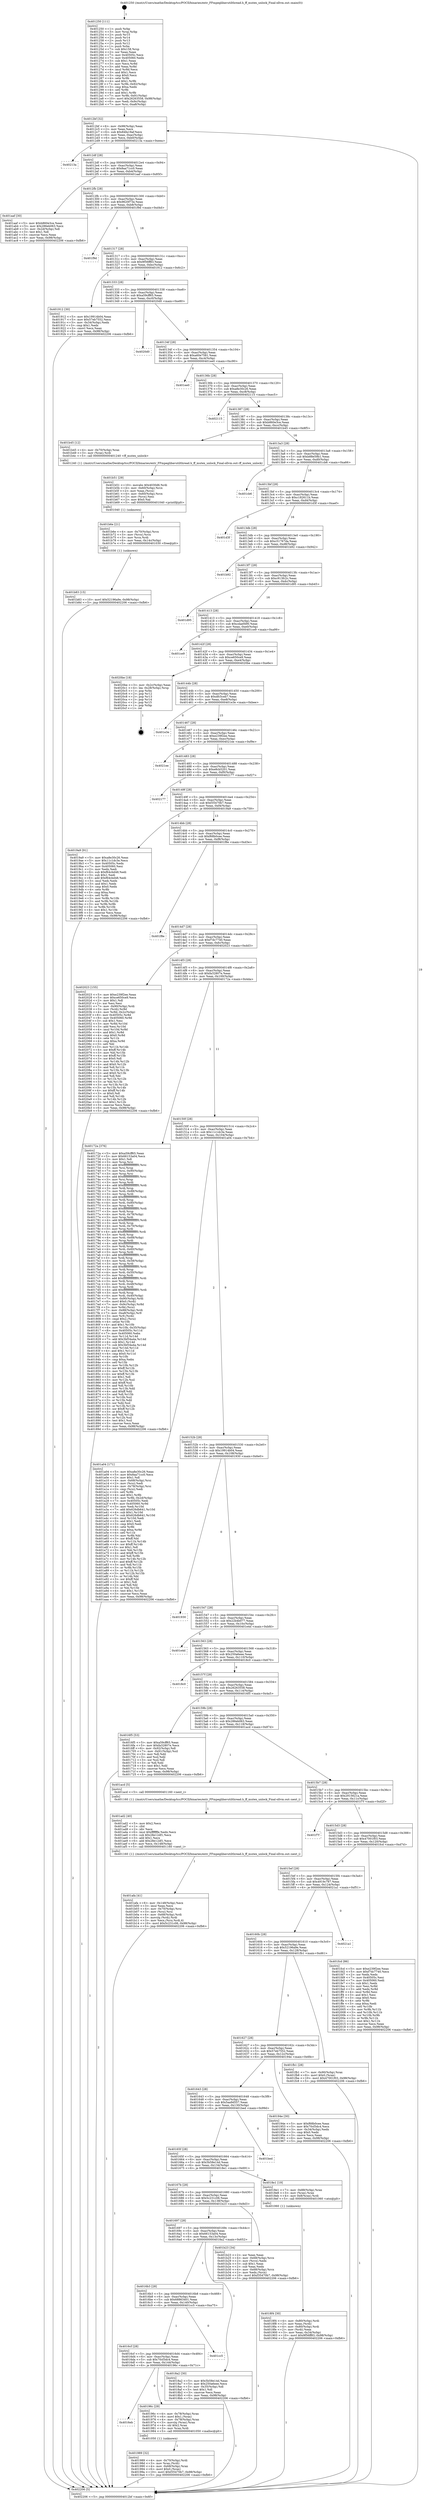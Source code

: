 digraph "0x401250" {
  label = "0x401250 (/mnt/c/Users/mathe/Desktop/tcc/POCII/binaries/extr_FFmpeglibavutilthread.h_ff_mutex_unlock_Final-ollvm.out::main(0))"
  labelloc = "t"
  node[shape=record]

  Entry [label="",width=0.3,height=0.3,shape=circle,fillcolor=black,style=filled]
  "0x4012bf" [label="{
     0x4012bf [32]\l
     | [instrs]\l
     &nbsp;&nbsp;0x4012bf \<+6\>: mov -0x98(%rbp),%eax\l
     &nbsp;&nbsp;0x4012c5 \<+2\>: mov %eax,%ecx\l
     &nbsp;&nbsp;0x4012c7 \<+6\>: sub $0x84fa19af,%ecx\l
     &nbsp;&nbsp;0x4012cd \<+6\>: mov %eax,-0xac(%rbp)\l
     &nbsp;&nbsp;0x4012d3 \<+6\>: mov %ecx,-0xb0(%rbp)\l
     &nbsp;&nbsp;0x4012d9 \<+6\>: je 000000000040213a \<main+0xeea\>\l
  }"]
  "0x40213a" [label="{
     0x40213a\l
  }", style=dashed]
  "0x4012df" [label="{
     0x4012df [28]\l
     | [instrs]\l
     &nbsp;&nbsp;0x4012df \<+5\>: jmp 00000000004012e4 \<main+0x94\>\l
     &nbsp;&nbsp;0x4012e4 \<+6\>: mov -0xac(%rbp),%eax\l
     &nbsp;&nbsp;0x4012ea \<+5\>: sub $0x8aa71cc0,%eax\l
     &nbsp;&nbsp;0x4012ef \<+6\>: mov %eax,-0xb4(%rbp)\l
     &nbsp;&nbsp;0x4012f5 \<+6\>: je 0000000000401aaf \<main+0x85f\>\l
  }"]
  Exit [label="",width=0.3,height=0.3,shape=circle,fillcolor=black,style=filled,peripheries=2]
  "0x401aaf" [label="{
     0x401aaf [30]\l
     | [instrs]\l
     &nbsp;&nbsp;0x401aaf \<+5\>: mov $0xb860e3ce,%eax\l
     &nbsp;&nbsp;0x401ab4 \<+5\>: mov $0x286eb063,%ecx\l
     &nbsp;&nbsp;0x401ab9 \<+3\>: mov -0x2d(%rbp),%dl\l
     &nbsp;&nbsp;0x401abc \<+3\>: test $0x1,%dl\l
     &nbsp;&nbsp;0x401abf \<+3\>: cmovne %ecx,%eax\l
     &nbsp;&nbsp;0x401ac2 \<+6\>: mov %eax,-0x98(%rbp)\l
     &nbsp;&nbsp;0x401ac8 \<+5\>: jmp 0000000000402206 \<main+0xfb6\>\l
  }"]
  "0x4012fb" [label="{
     0x4012fb [28]\l
     | [instrs]\l
     &nbsp;&nbsp;0x4012fb \<+5\>: jmp 0000000000401300 \<main+0xb0\>\l
     &nbsp;&nbsp;0x401300 \<+6\>: mov -0xac(%rbp),%eax\l
     &nbsp;&nbsp;0x401306 \<+5\>: sub $0x9620f73e,%eax\l
     &nbsp;&nbsp;0x40130b \<+6\>: mov %eax,-0xb8(%rbp)\l
     &nbsp;&nbsp;0x401311 \<+6\>: je 0000000000401f9d \<main+0xd4d\>\l
  }"]
  "0x401b83" [label="{
     0x401b83 [15]\l
     | [instrs]\l
     &nbsp;&nbsp;0x401b83 \<+10\>: movl $0x52196a9e,-0x98(%rbp)\l
     &nbsp;&nbsp;0x401b8d \<+5\>: jmp 0000000000402206 \<main+0xfb6\>\l
  }"]
  "0x401f9d" [label="{
     0x401f9d\l
  }", style=dashed]
  "0x401317" [label="{
     0x401317 [28]\l
     | [instrs]\l
     &nbsp;&nbsp;0x401317 \<+5\>: jmp 000000000040131c \<main+0xcc\>\l
     &nbsp;&nbsp;0x40131c \<+6\>: mov -0xac(%rbp),%eax\l
     &nbsp;&nbsp;0x401322 \<+5\>: sub $0x9f56ff83,%eax\l
     &nbsp;&nbsp;0x401327 \<+6\>: mov %eax,-0xbc(%rbp)\l
     &nbsp;&nbsp;0x40132d \<+6\>: je 0000000000401912 \<main+0x6c2\>\l
  }"]
  "0x401b6e" [label="{
     0x401b6e [21]\l
     | [instrs]\l
     &nbsp;&nbsp;0x401b6e \<+4\>: mov -0x70(%rbp),%rcx\l
     &nbsp;&nbsp;0x401b72 \<+3\>: mov (%rcx),%rcx\l
     &nbsp;&nbsp;0x401b75 \<+3\>: mov %rcx,%rdi\l
     &nbsp;&nbsp;0x401b78 \<+6\>: mov %eax,-0x14c(%rbp)\l
     &nbsp;&nbsp;0x401b7e \<+5\>: call 0000000000401030 \<free@plt\>\l
     | [calls]\l
     &nbsp;&nbsp;0x401030 \{1\} (unknown)\l
  }"]
  "0x401912" [label="{
     0x401912 [30]\l
     | [instrs]\l
     &nbsp;&nbsp;0x401912 \<+5\>: mov $0x19914b04,%eax\l
     &nbsp;&nbsp;0x401917 \<+5\>: mov $0x57eb7552,%ecx\l
     &nbsp;&nbsp;0x40191c \<+3\>: mov -0x34(%rbp),%edx\l
     &nbsp;&nbsp;0x40191f \<+3\>: cmp $0x1,%edx\l
     &nbsp;&nbsp;0x401922 \<+3\>: cmovl %ecx,%eax\l
     &nbsp;&nbsp;0x401925 \<+6\>: mov %eax,-0x98(%rbp)\l
     &nbsp;&nbsp;0x40192b \<+5\>: jmp 0000000000402206 \<main+0xfb6\>\l
  }"]
  "0x401333" [label="{
     0x401333 [28]\l
     | [instrs]\l
     &nbsp;&nbsp;0x401333 \<+5\>: jmp 0000000000401338 \<main+0xe8\>\l
     &nbsp;&nbsp;0x401338 \<+6\>: mov -0xac(%rbp),%eax\l
     &nbsp;&nbsp;0x40133e \<+5\>: sub $0xa59cff65,%eax\l
     &nbsp;&nbsp;0x401343 \<+6\>: mov %eax,-0xc0(%rbp)\l
     &nbsp;&nbsp;0x401349 \<+6\>: je 00000000004020d0 \<main+0xe80\>\l
  }"]
  "0x401b51" [label="{
     0x401b51 [29]\l
     | [instrs]\l
     &nbsp;&nbsp;0x401b51 \<+10\>: movabs $0x4030d6,%rdi\l
     &nbsp;&nbsp;0x401b5b \<+4\>: mov -0x60(%rbp),%rcx\l
     &nbsp;&nbsp;0x401b5f \<+2\>: mov %eax,(%rcx)\l
     &nbsp;&nbsp;0x401b61 \<+4\>: mov -0x60(%rbp),%rcx\l
     &nbsp;&nbsp;0x401b65 \<+2\>: mov (%rcx),%esi\l
     &nbsp;&nbsp;0x401b67 \<+2\>: mov $0x0,%al\l
     &nbsp;&nbsp;0x401b69 \<+5\>: call 0000000000401040 \<printf@plt\>\l
     | [calls]\l
     &nbsp;&nbsp;0x401040 \{1\} (unknown)\l
  }"]
  "0x4020d0" [label="{
     0x4020d0\l
  }", style=dashed]
  "0x40134f" [label="{
     0x40134f [28]\l
     | [instrs]\l
     &nbsp;&nbsp;0x40134f \<+5\>: jmp 0000000000401354 \<main+0x104\>\l
     &nbsp;&nbsp;0x401354 \<+6\>: mov -0xac(%rbp),%eax\l
     &nbsp;&nbsp;0x40135a \<+5\>: sub $0xa60e7581,%eax\l
     &nbsp;&nbsp;0x40135f \<+6\>: mov %eax,-0xc4(%rbp)\l
     &nbsp;&nbsp;0x401365 \<+6\>: je 0000000000401ee0 \<main+0xc90\>\l
  }"]
  "0x401afa" [label="{
     0x401afa [41]\l
     | [instrs]\l
     &nbsp;&nbsp;0x401afa \<+6\>: mov -0x148(%rbp),%ecx\l
     &nbsp;&nbsp;0x401b00 \<+3\>: imul %eax,%ecx\l
     &nbsp;&nbsp;0x401b03 \<+4\>: mov -0x70(%rbp),%rsi\l
     &nbsp;&nbsp;0x401b07 \<+3\>: mov (%rsi),%rsi\l
     &nbsp;&nbsp;0x401b0a \<+4\>: mov -0x68(%rbp),%rdi\l
     &nbsp;&nbsp;0x401b0e \<+3\>: movslq (%rdi),%rdi\l
     &nbsp;&nbsp;0x401b11 \<+3\>: mov %ecx,(%rsi,%rdi,4)\l
     &nbsp;&nbsp;0x401b14 \<+10\>: movl $0x5c231c06,-0x98(%rbp)\l
     &nbsp;&nbsp;0x401b1e \<+5\>: jmp 0000000000402206 \<main+0xfb6\>\l
  }"]
  "0x401ee0" [label="{
     0x401ee0\l
  }", style=dashed]
  "0x40136b" [label="{
     0x40136b [28]\l
     | [instrs]\l
     &nbsp;&nbsp;0x40136b \<+5\>: jmp 0000000000401370 \<main+0x120\>\l
     &nbsp;&nbsp;0x401370 \<+6\>: mov -0xac(%rbp),%eax\l
     &nbsp;&nbsp;0x401376 \<+5\>: sub $0xa8e30c26,%eax\l
     &nbsp;&nbsp;0x40137b \<+6\>: mov %eax,-0xc8(%rbp)\l
     &nbsp;&nbsp;0x401381 \<+6\>: je 0000000000402115 \<main+0xec5\>\l
  }"]
  "0x401ad2" [label="{
     0x401ad2 [40]\l
     | [instrs]\l
     &nbsp;&nbsp;0x401ad2 \<+5\>: mov $0x2,%ecx\l
     &nbsp;&nbsp;0x401ad7 \<+1\>: cltd\l
     &nbsp;&nbsp;0x401ad8 \<+2\>: idiv %ecx\l
     &nbsp;&nbsp;0x401ada \<+6\>: imul $0xfffffffe,%edx,%ecx\l
     &nbsp;&nbsp;0x401ae0 \<+6\>: sub $0x28e12df1,%ecx\l
     &nbsp;&nbsp;0x401ae6 \<+3\>: add $0x1,%ecx\l
     &nbsp;&nbsp;0x401ae9 \<+6\>: add $0x28e12df1,%ecx\l
     &nbsp;&nbsp;0x401aef \<+6\>: mov %ecx,-0x148(%rbp)\l
     &nbsp;&nbsp;0x401af5 \<+5\>: call 0000000000401160 \<next_i\>\l
     | [calls]\l
     &nbsp;&nbsp;0x401160 \{1\} (/mnt/c/Users/mathe/Desktop/tcc/POCII/binaries/extr_FFmpeglibavutilthread.h_ff_mutex_unlock_Final-ollvm.out::next_i)\l
  }"]
  "0x402115" [label="{
     0x402115\l
  }", style=dashed]
  "0x401387" [label="{
     0x401387 [28]\l
     | [instrs]\l
     &nbsp;&nbsp;0x401387 \<+5\>: jmp 000000000040138c \<main+0x13c\>\l
     &nbsp;&nbsp;0x40138c \<+6\>: mov -0xac(%rbp),%eax\l
     &nbsp;&nbsp;0x401392 \<+5\>: sub $0xb860e3ce,%eax\l
     &nbsp;&nbsp;0x401397 \<+6\>: mov %eax,-0xcc(%rbp)\l
     &nbsp;&nbsp;0x40139d \<+6\>: je 0000000000401b45 \<main+0x8f5\>\l
  }"]
  "0x401989" [label="{
     0x401989 [32]\l
     | [instrs]\l
     &nbsp;&nbsp;0x401989 \<+4\>: mov -0x70(%rbp),%rdi\l
     &nbsp;&nbsp;0x40198d \<+3\>: mov %rax,(%rdi)\l
     &nbsp;&nbsp;0x401990 \<+4\>: mov -0x68(%rbp),%rax\l
     &nbsp;&nbsp;0x401994 \<+6\>: movl $0x0,(%rax)\l
     &nbsp;&nbsp;0x40199a \<+10\>: movl $0xf35470b7,-0x98(%rbp)\l
     &nbsp;&nbsp;0x4019a4 \<+5\>: jmp 0000000000402206 \<main+0xfb6\>\l
  }"]
  "0x401b45" [label="{
     0x401b45 [12]\l
     | [instrs]\l
     &nbsp;&nbsp;0x401b45 \<+4\>: mov -0x70(%rbp),%rax\l
     &nbsp;&nbsp;0x401b49 \<+3\>: mov (%rax),%rdi\l
     &nbsp;&nbsp;0x401b4c \<+5\>: call 0000000000401240 \<ff_mutex_unlock\>\l
     | [calls]\l
     &nbsp;&nbsp;0x401240 \{1\} (/mnt/c/Users/mathe/Desktop/tcc/POCII/binaries/extr_FFmpeglibavutilthread.h_ff_mutex_unlock_Final-ollvm.out::ff_mutex_unlock)\l
  }"]
  "0x4013a3" [label="{
     0x4013a3 [28]\l
     | [instrs]\l
     &nbsp;&nbsp;0x4013a3 \<+5\>: jmp 00000000004013a8 \<main+0x158\>\l
     &nbsp;&nbsp;0x4013a8 \<+6\>: mov -0xac(%rbp),%eax\l
     &nbsp;&nbsp;0x4013ae \<+5\>: sub $0xb88e59b1,%eax\l
     &nbsp;&nbsp;0x4013b3 \<+6\>: mov %eax,-0xd0(%rbp)\l
     &nbsp;&nbsp;0x4013b9 \<+6\>: je 0000000000401cb6 \<main+0xa66\>\l
  }"]
  "0x4016eb" [label="{
     0x4016eb\l
  }", style=dashed]
  "0x401cb6" [label="{
     0x401cb6\l
  }", style=dashed]
  "0x4013bf" [label="{
     0x4013bf [28]\l
     | [instrs]\l
     &nbsp;&nbsp;0x4013bf \<+5\>: jmp 00000000004013c4 \<main+0x174\>\l
     &nbsp;&nbsp;0x4013c4 \<+6\>: mov -0xac(%rbp),%eax\l
     &nbsp;&nbsp;0x4013ca \<+5\>: sub $0xc182611b,%eax\l
     &nbsp;&nbsp;0x4013cf \<+6\>: mov %eax,-0xd4(%rbp)\l
     &nbsp;&nbsp;0x4013d5 \<+6\>: je 0000000000401d3f \<main+0xaef\>\l
  }"]
  "0x40196c" [label="{
     0x40196c [29]\l
     | [instrs]\l
     &nbsp;&nbsp;0x40196c \<+4\>: mov -0x78(%rbp),%rax\l
     &nbsp;&nbsp;0x401970 \<+6\>: movl $0x1,(%rax)\l
     &nbsp;&nbsp;0x401976 \<+4\>: mov -0x78(%rbp),%rax\l
     &nbsp;&nbsp;0x40197a \<+3\>: movslq (%rax),%rax\l
     &nbsp;&nbsp;0x40197d \<+4\>: shl $0x2,%rax\l
     &nbsp;&nbsp;0x401981 \<+3\>: mov %rax,%rdi\l
     &nbsp;&nbsp;0x401984 \<+5\>: call 0000000000401050 \<malloc@plt\>\l
     | [calls]\l
     &nbsp;&nbsp;0x401050 \{1\} (unknown)\l
  }"]
  "0x401d3f" [label="{
     0x401d3f\l
  }", style=dashed]
  "0x4013db" [label="{
     0x4013db [28]\l
     | [instrs]\l
     &nbsp;&nbsp;0x4013db \<+5\>: jmp 00000000004013e0 \<main+0x190\>\l
     &nbsp;&nbsp;0x4013e0 \<+6\>: mov -0xac(%rbp),%eax\l
     &nbsp;&nbsp;0x4013e6 \<+5\>: sub $0xc51767da,%eax\l
     &nbsp;&nbsp;0x4013eb \<+6\>: mov %eax,-0xd8(%rbp)\l
     &nbsp;&nbsp;0x4013f1 \<+6\>: je 0000000000401b92 \<main+0x942\>\l
  }"]
  "0x4016cf" [label="{
     0x4016cf [28]\l
     | [instrs]\l
     &nbsp;&nbsp;0x4016cf \<+5\>: jmp 00000000004016d4 \<main+0x484\>\l
     &nbsp;&nbsp;0x4016d4 \<+6\>: mov -0xac(%rbp),%eax\l
     &nbsp;&nbsp;0x4016da \<+5\>: sub $0x70cf3dc4,%eax\l
     &nbsp;&nbsp;0x4016df \<+6\>: mov %eax,-0x144(%rbp)\l
     &nbsp;&nbsp;0x4016e5 \<+6\>: je 000000000040196c \<main+0x71c\>\l
  }"]
  "0x401b92" [label="{
     0x401b92\l
  }", style=dashed]
  "0x4013f7" [label="{
     0x4013f7 [28]\l
     | [instrs]\l
     &nbsp;&nbsp;0x4013f7 \<+5\>: jmp 00000000004013fc \<main+0x1ac\>\l
     &nbsp;&nbsp;0x4013fc \<+6\>: mov -0xac(%rbp),%eax\l
     &nbsp;&nbsp;0x401402 \<+5\>: sub $0xc913fc2c,%eax\l
     &nbsp;&nbsp;0x401407 \<+6\>: mov %eax,-0xdc(%rbp)\l
     &nbsp;&nbsp;0x40140d \<+6\>: je 0000000000401d95 \<main+0xb45\>\l
  }"]
  "0x401cc5" [label="{
     0x401cc5\l
  }", style=dashed]
  "0x401d95" [label="{
     0x401d95\l
  }", style=dashed]
  "0x401413" [label="{
     0x401413 [28]\l
     | [instrs]\l
     &nbsp;&nbsp;0x401413 \<+5\>: jmp 0000000000401418 \<main+0x1c8\>\l
     &nbsp;&nbsp;0x401418 \<+6\>: mov -0xac(%rbp),%eax\l
     &nbsp;&nbsp;0x40141e \<+5\>: sub $0xcdaef490,%eax\l
     &nbsp;&nbsp;0x401423 \<+6\>: mov %eax,-0xe0(%rbp)\l
     &nbsp;&nbsp;0x401429 \<+6\>: je 0000000000401ce9 \<main+0xa99\>\l
  }"]
  "0x4018f4" [label="{
     0x4018f4 [30]\l
     | [instrs]\l
     &nbsp;&nbsp;0x4018f4 \<+4\>: mov -0x80(%rbp),%rdi\l
     &nbsp;&nbsp;0x4018f8 \<+2\>: mov %eax,(%rdi)\l
     &nbsp;&nbsp;0x4018fa \<+4\>: mov -0x80(%rbp),%rdi\l
     &nbsp;&nbsp;0x4018fe \<+2\>: mov (%rdi),%eax\l
     &nbsp;&nbsp;0x401900 \<+3\>: mov %eax,-0x34(%rbp)\l
     &nbsp;&nbsp;0x401903 \<+10\>: movl $0x9f56ff83,-0x98(%rbp)\l
     &nbsp;&nbsp;0x40190d \<+5\>: jmp 0000000000402206 \<main+0xfb6\>\l
  }"]
  "0x401ce9" [label="{
     0x401ce9\l
  }", style=dashed]
  "0x40142f" [label="{
     0x40142f [28]\l
     | [instrs]\l
     &nbsp;&nbsp;0x40142f \<+5\>: jmp 0000000000401434 \<main+0x1e4\>\l
     &nbsp;&nbsp;0x401434 \<+6\>: mov -0xac(%rbp),%eax\l
     &nbsp;&nbsp;0x40143a \<+5\>: sub $0xce650ce9,%eax\l
     &nbsp;&nbsp;0x40143f \<+6\>: mov %eax,-0xe4(%rbp)\l
     &nbsp;&nbsp;0x401445 \<+6\>: je 00000000004020be \<main+0xe6e\>\l
  }"]
  "0x4016b3" [label="{
     0x4016b3 [28]\l
     | [instrs]\l
     &nbsp;&nbsp;0x4016b3 \<+5\>: jmp 00000000004016b8 \<main+0x468\>\l
     &nbsp;&nbsp;0x4016b8 \<+6\>: mov -0xac(%rbp),%eax\l
     &nbsp;&nbsp;0x4016be \<+5\>: sub $0x68863401,%eax\l
     &nbsp;&nbsp;0x4016c3 \<+6\>: mov %eax,-0x140(%rbp)\l
     &nbsp;&nbsp;0x4016c9 \<+6\>: je 0000000000401cc5 \<main+0xa75\>\l
  }"]
  "0x4020be" [label="{
     0x4020be [18]\l
     | [instrs]\l
     &nbsp;&nbsp;0x4020be \<+3\>: mov -0x2c(%rbp),%eax\l
     &nbsp;&nbsp;0x4020c1 \<+4\>: lea -0x28(%rbp),%rsp\l
     &nbsp;&nbsp;0x4020c5 \<+1\>: pop %rbx\l
     &nbsp;&nbsp;0x4020c6 \<+2\>: pop %r12\l
     &nbsp;&nbsp;0x4020c8 \<+2\>: pop %r13\l
     &nbsp;&nbsp;0x4020ca \<+2\>: pop %r14\l
     &nbsp;&nbsp;0x4020cc \<+2\>: pop %r15\l
     &nbsp;&nbsp;0x4020ce \<+1\>: pop %rbp\l
     &nbsp;&nbsp;0x4020cf \<+1\>: ret\l
  }"]
  "0x40144b" [label="{
     0x40144b [28]\l
     | [instrs]\l
     &nbsp;&nbsp;0x40144b \<+5\>: jmp 0000000000401450 \<main+0x200\>\l
     &nbsp;&nbsp;0x401450 \<+6\>: mov -0xac(%rbp),%eax\l
     &nbsp;&nbsp;0x401456 \<+5\>: sub $0xdfc5ceb7,%eax\l
     &nbsp;&nbsp;0x40145b \<+6\>: mov %eax,-0xe8(%rbp)\l
     &nbsp;&nbsp;0x401461 \<+6\>: je 0000000000401e3e \<main+0xbee\>\l
  }"]
  "0x4018a2" [label="{
     0x4018a2 [30]\l
     | [instrs]\l
     &nbsp;&nbsp;0x4018a2 \<+5\>: mov $0x5b58e14d,%eax\l
     &nbsp;&nbsp;0x4018a7 \<+5\>: mov $0x250a6eee,%ecx\l
     &nbsp;&nbsp;0x4018ac \<+3\>: mov -0x35(%rbp),%dl\l
     &nbsp;&nbsp;0x4018af \<+3\>: test $0x1,%dl\l
     &nbsp;&nbsp;0x4018b2 \<+3\>: cmovne %ecx,%eax\l
     &nbsp;&nbsp;0x4018b5 \<+6\>: mov %eax,-0x98(%rbp)\l
     &nbsp;&nbsp;0x4018bb \<+5\>: jmp 0000000000402206 \<main+0xfb6\>\l
  }"]
  "0x401e3e" [label="{
     0x401e3e\l
  }", style=dashed]
  "0x401467" [label="{
     0x401467 [28]\l
     | [instrs]\l
     &nbsp;&nbsp;0x401467 \<+5\>: jmp 000000000040146c \<main+0x21c\>\l
     &nbsp;&nbsp;0x40146c \<+6\>: mov -0xac(%rbp),%eax\l
     &nbsp;&nbsp;0x401472 \<+5\>: sub $0xe239f2ee,%eax\l
     &nbsp;&nbsp;0x401477 \<+6\>: mov %eax,-0xec(%rbp)\l
     &nbsp;&nbsp;0x40147d \<+6\>: je 00000000004021ee \<main+0xf9e\>\l
  }"]
  "0x401697" [label="{
     0x401697 [28]\l
     | [instrs]\l
     &nbsp;&nbsp;0x401697 \<+5\>: jmp 000000000040169c \<main+0x44c\>\l
     &nbsp;&nbsp;0x40169c \<+6\>: mov -0xac(%rbp),%eax\l
     &nbsp;&nbsp;0x4016a2 \<+5\>: sub $0x66153a04,%eax\l
     &nbsp;&nbsp;0x4016a7 \<+6\>: mov %eax,-0x13c(%rbp)\l
     &nbsp;&nbsp;0x4016ad \<+6\>: je 00000000004018a2 \<main+0x652\>\l
  }"]
  "0x4021ee" [label="{
     0x4021ee\l
  }", style=dashed]
  "0x401483" [label="{
     0x401483 [28]\l
     | [instrs]\l
     &nbsp;&nbsp;0x401483 \<+5\>: jmp 0000000000401488 \<main+0x238\>\l
     &nbsp;&nbsp;0x401488 \<+6\>: mov -0xac(%rbp),%eax\l
     &nbsp;&nbsp;0x40148e \<+5\>: sub $0xe8cb5201,%eax\l
     &nbsp;&nbsp;0x401493 \<+6\>: mov %eax,-0xf0(%rbp)\l
     &nbsp;&nbsp;0x401499 \<+6\>: je 0000000000402177 \<main+0xf27\>\l
  }"]
  "0x401b23" [label="{
     0x401b23 [34]\l
     | [instrs]\l
     &nbsp;&nbsp;0x401b23 \<+2\>: xor %eax,%eax\l
     &nbsp;&nbsp;0x401b25 \<+4\>: mov -0x68(%rbp),%rcx\l
     &nbsp;&nbsp;0x401b29 \<+2\>: mov (%rcx),%edx\l
     &nbsp;&nbsp;0x401b2b \<+3\>: sub $0x1,%eax\l
     &nbsp;&nbsp;0x401b2e \<+2\>: sub %eax,%edx\l
     &nbsp;&nbsp;0x401b30 \<+4\>: mov -0x68(%rbp),%rcx\l
     &nbsp;&nbsp;0x401b34 \<+2\>: mov %edx,(%rcx)\l
     &nbsp;&nbsp;0x401b36 \<+10\>: movl $0xf35470b7,-0x98(%rbp)\l
     &nbsp;&nbsp;0x401b40 \<+5\>: jmp 0000000000402206 \<main+0xfb6\>\l
  }"]
  "0x402177" [label="{
     0x402177\l
  }", style=dashed]
  "0x40149f" [label="{
     0x40149f [28]\l
     | [instrs]\l
     &nbsp;&nbsp;0x40149f \<+5\>: jmp 00000000004014a4 \<main+0x254\>\l
     &nbsp;&nbsp;0x4014a4 \<+6\>: mov -0xac(%rbp),%eax\l
     &nbsp;&nbsp;0x4014aa \<+5\>: sub $0xf35470b7,%eax\l
     &nbsp;&nbsp;0x4014af \<+6\>: mov %eax,-0xf4(%rbp)\l
     &nbsp;&nbsp;0x4014b5 \<+6\>: je 00000000004019a9 \<main+0x759\>\l
  }"]
  "0x40167b" [label="{
     0x40167b [28]\l
     | [instrs]\l
     &nbsp;&nbsp;0x40167b \<+5\>: jmp 0000000000401680 \<main+0x430\>\l
     &nbsp;&nbsp;0x401680 \<+6\>: mov -0xac(%rbp),%eax\l
     &nbsp;&nbsp;0x401686 \<+5\>: sub $0x5c231c06,%eax\l
     &nbsp;&nbsp;0x40168b \<+6\>: mov %eax,-0x138(%rbp)\l
     &nbsp;&nbsp;0x401691 \<+6\>: je 0000000000401b23 \<main+0x8d3\>\l
  }"]
  "0x4019a9" [label="{
     0x4019a9 [91]\l
     | [instrs]\l
     &nbsp;&nbsp;0x4019a9 \<+5\>: mov $0xa8e30c26,%eax\l
     &nbsp;&nbsp;0x4019ae \<+5\>: mov $0x11c1dc3e,%ecx\l
     &nbsp;&nbsp;0x4019b3 \<+7\>: mov 0x40505c,%edx\l
     &nbsp;&nbsp;0x4019ba \<+7\>: mov 0x405060,%esi\l
     &nbsp;&nbsp;0x4019c1 \<+2\>: mov %edx,%edi\l
     &nbsp;&nbsp;0x4019c3 \<+6\>: sub $0xf64cbd48,%edi\l
     &nbsp;&nbsp;0x4019c9 \<+3\>: sub $0x1,%edi\l
     &nbsp;&nbsp;0x4019cc \<+6\>: add $0xf64cbd48,%edi\l
     &nbsp;&nbsp;0x4019d2 \<+3\>: imul %edi,%edx\l
     &nbsp;&nbsp;0x4019d5 \<+3\>: and $0x1,%edx\l
     &nbsp;&nbsp;0x4019d8 \<+3\>: cmp $0x0,%edx\l
     &nbsp;&nbsp;0x4019db \<+4\>: sete %r8b\l
     &nbsp;&nbsp;0x4019df \<+3\>: cmp $0xa,%esi\l
     &nbsp;&nbsp;0x4019e2 \<+4\>: setl %r9b\l
     &nbsp;&nbsp;0x4019e6 \<+3\>: mov %r8b,%r10b\l
     &nbsp;&nbsp;0x4019e9 \<+3\>: and %r9b,%r10b\l
     &nbsp;&nbsp;0x4019ec \<+3\>: xor %r9b,%r8b\l
     &nbsp;&nbsp;0x4019ef \<+3\>: or %r8b,%r10b\l
     &nbsp;&nbsp;0x4019f2 \<+4\>: test $0x1,%r10b\l
     &nbsp;&nbsp;0x4019f6 \<+3\>: cmovne %ecx,%eax\l
     &nbsp;&nbsp;0x4019f9 \<+6\>: mov %eax,-0x98(%rbp)\l
     &nbsp;&nbsp;0x4019ff \<+5\>: jmp 0000000000402206 \<main+0xfb6\>\l
  }"]
  "0x4014bb" [label="{
     0x4014bb [28]\l
     | [instrs]\l
     &nbsp;&nbsp;0x4014bb \<+5\>: jmp 00000000004014c0 \<main+0x270\>\l
     &nbsp;&nbsp;0x4014c0 \<+6\>: mov -0xac(%rbp),%eax\l
     &nbsp;&nbsp;0x4014c6 \<+5\>: sub $0xf68b0cee,%eax\l
     &nbsp;&nbsp;0x4014cb \<+6\>: mov %eax,-0xf8(%rbp)\l
     &nbsp;&nbsp;0x4014d1 \<+6\>: je 0000000000401f8e \<main+0xd3e\>\l
  }"]
  "0x4018e1" [label="{
     0x4018e1 [19]\l
     | [instrs]\l
     &nbsp;&nbsp;0x4018e1 \<+7\>: mov -0x88(%rbp),%rax\l
     &nbsp;&nbsp;0x4018e8 \<+3\>: mov (%rax),%rax\l
     &nbsp;&nbsp;0x4018eb \<+4\>: mov 0x8(%rax),%rdi\l
     &nbsp;&nbsp;0x4018ef \<+5\>: call 0000000000401060 \<atoi@plt\>\l
     | [calls]\l
     &nbsp;&nbsp;0x401060 \{1\} (unknown)\l
  }"]
  "0x401f8e" [label="{
     0x401f8e\l
  }", style=dashed]
  "0x4014d7" [label="{
     0x4014d7 [28]\l
     | [instrs]\l
     &nbsp;&nbsp;0x4014d7 \<+5\>: jmp 00000000004014dc \<main+0x28c\>\l
     &nbsp;&nbsp;0x4014dc \<+6\>: mov -0xac(%rbp),%eax\l
     &nbsp;&nbsp;0x4014e2 \<+5\>: sub $0xf7dc7740,%eax\l
     &nbsp;&nbsp;0x4014e7 \<+6\>: mov %eax,-0xfc(%rbp)\l
     &nbsp;&nbsp;0x4014ed \<+6\>: je 0000000000402023 \<main+0xdd3\>\l
  }"]
  "0x40165f" [label="{
     0x40165f [28]\l
     | [instrs]\l
     &nbsp;&nbsp;0x40165f \<+5\>: jmp 0000000000401664 \<main+0x414\>\l
     &nbsp;&nbsp;0x401664 \<+6\>: mov -0xac(%rbp),%eax\l
     &nbsp;&nbsp;0x40166a \<+5\>: sub $0x5b58e14d,%eax\l
     &nbsp;&nbsp;0x40166f \<+6\>: mov %eax,-0x134(%rbp)\l
     &nbsp;&nbsp;0x401675 \<+6\>: je 00000000004018e1 \<main+0x691\>\l
  }"]
  "0x402023" [label="{
     0x402023 [155]\l
     | [instrs]\l
     &nbsp;&nbsp;0x402023 \<+5\>: mov $0xe239f2ee,%eax\l
     &nbsp;&nbsp;0x402028 \<+5\>: mov $0xce650ce9,%ecx\l
     &nbsp;&nbsp;0x40202d \<+2\>: mov $0x1,%dl\l
     &nbsp;&nbsp;0x40202f \<+2\>: xor %esi,%esi\l
     &nbsp;&nbsp;0x402031 \<+7\>: mov -0x90(%rbp),%rdi\l
     &nbsp;&nbsp;0x402038 \<+3\>: mov (%rdi),%r8d\l
     &nbsp;&nbsp;0x40203b \<+4\>: mov %r8d,-0x2c(%rbp)\l
     &nbsp;&nbsp;0x40203f \<+8\>: mov 0x40505c,%r8d\l
     &nbsp;&nbsp;0x402047 \<+8\>: mov 0x405060,%r9d\l
     &nbsp;&nbsp;0x40204f \<+3\>: sub $0x1,%esi\l
     &nbsp;&nbsp;0x402052 \<+3\>: mov %r8d,%r10d\l
     &nbsp;&nbsp;0x402055 \<+3\>: add %esi,%r10d\l
     &nbsp;&nbsp;0x402058 \<+4\>: imul %r10d,%r8d\l
     &nbsp;&nbsp;0x40205c \<+4\>: and $0x1,%r8d\l
     &nbsp;&nbsp;0x402060 \<+4\>: cmp $0x0,%r8d\l
     &nbsp;&nbsp;0x402064 \<+4\>: sete %r11b\l
     &nbsp;&nbsp;0x402068 \<+4\>: cmp $0xa,%r9d\l
     &nbsp;&nbsp;0x40206c \<+3\>: setl %bl\l
     &nbsp;&nbsp;0x40206f \<+3\>: mov %r11b,%r14b\l
     &nbsp;&nbsp;0x402072 \<+4\>: xor $0xff,%r14b\l
     &nbsp;&nbsp;0x402076 \<+3\>: mov %bl,%r15b\l
     &nbsp;&nbsp;0x402079 \<+4\>: xor $0xff,%r15b\l
     &nbsp;&nbsp;0x40207d \<+3\>: xor $0x0,%dl\l
     &nbsp;&nbsp;0x402080 \<+3\>: mov %r14b,%r12b\l
     &nbsp;&nbsp;0x402083 \<+4\>: and $0x0,%r12b\l
     &nbsp;&nbsp;0x402087 \<+3\>: and %dl,%r11b\l
     &nbsp;&nbsp;0x40208a \<+3\>: mov %r15b,%r13b\l
     &nbsp;&nbsp;0x40208d \<+4\>: and $0x0,%r13b\l
     &nbsp;&nbsp;0x402091 \<+2\>: and %dl,%bl\l
     &nbsp;&nbsp;0x402093 \<+3\>: or %r11b,%r12b\l
     &nbsp;&nbsp;0x402096 \<+3\>: or %bl,%r13b\l
     &nbsp;&nbsp;0x402099 \<+3\>: xor %r13b,%r12b\l
     &nbsp;&nbsp;0x40209c \<+3\>: or %r15b,%r14b\l
     &nbsp;&nbsp;0x40209f \<+4\>: xor $0xff,%r14b\l
     &nbsp;&nbsp;0x4020a3 \<+3\>: or $0x0,%dl\l
     &nbsp;&nbsp;0x4020a6 \<+3\>: and %dl,%r14b\l
     &nbsp;&nbsp;0x4020a9 \<+3\>: or %r14b,%r12b\l
     &nbsp;&nbsp;0x4020ac \<+4\>: test $0x1,%r12b\l
     &nbsp;&nbsp;0x4020b0 \<+3\>: cmovne %ecx,%eax\l
     &nbsp;&nbsp;0x4020b3 \<+6\>: mov %eax,-0x98(%rbp)\l
     &nbsp;&nbsp;0x4020b9 \<+5\>: jmp 0000000000402206 \<main+0xfb6\>\l
  }"]
  "0x4014f3" [label="{
     0x4014f3 [28]\l
     | [instrs]\l
     &nbsp;&nbsp;0x4014f3 \<+5\>: jmp 00000000004014f8 \<main+0x2a8\>\l
     &nbsp;&nbsp;0x4014f8 \<+6\>: mov -0xac(%rbp),%eax\l
     &nbsp;&nbsp;0x4014fe \<+5\>: sub $0xfa32807e,%eax\l
     &nbsp;&nbsp;0x401503 \<+6\>: mov %eax,-0x100(%rbp)\l
     &nbsp;&nbsp;0x401509 \<+6\>: je 000000000040172a \<main+0x4da\>\l
  }"]
  "0x401bed" [label="{
     0x401bed\l
  }", style=dashed]
  "0x40172a" [label="{
     0x40172a [376]\l
     | [instrs]\l
     &nbsp;&nbsp;0x40172a \<+5\>: mov $0xa59cff65,%eax\l
     &nbsp;&nbsp;0x40172f \<+5\>: mov $0x66153a04,%ecx\l
     &nbsp;&nbsp;0x401734 \<+2\>: mov $0x1,%dl\l
     &nbsp;&nbsp;0x401736 \<+3\>: mov %rsp,%rsi\l
     &nbsp;&nbsp;0x401739 \<+4\>: add $0xfffffffffffffff0,%rsi\l
     &nbsp;&nbsp;0x40173d \<+3\>: mov %rsi,%rsp\l
     &nbsp;&nbsp;0x401740 \<+7\>: mov %rsi,-0x90(%rbp)\l
     &nbsp;&nbsp;0x401747 \<+3\>: mov %rsp,%rsi\l
     &nbsp;&nbsp;0x40174a \<+4\>: add $0xfffffffffffffff0,%rsi\l
     &nbsp;&nbsp;0x40174e \<+3\>: mov %rsi,%rsp\l
     &nbsp;&nbsp;0x401751 \<+3\>: mov %rsp,%rdi\l
     &nbsp;&nbsp;0x401754 \<+4\>: add $0xfffffffffffffff0,%rdi\l
     &nbsp;&nbsp;0x401758 \<+3\>: mov %rdi,%rsp\l
     &nbsp;&nbsp;0x40175b \<+7\>: mov %rdi,-0x88(%rbp)\l
     &nbsp;&nbsp;0x401762 \<+3\>: mov %rsp,%rdi\l
     &nbsp;&nbsp;0x401765 \<+4\>: add $0xfffffffffffffff0,%rdi\l
     &nbsp;&nbsp;0x401769 \<+3\>: mov %rdi,%rsp\l
     &nbsp;&nbsp;0x40176c \<+4\>: mov %rdi,-0x80(%rbp)\l
     &nbsp;&nbsp;0x401770 \<+3\>: mov %rsp,%rdi\l
     &nbsp;&nbsp;0x401773 \<+4\>: add $0xfffffffffffffff0,%rdi\l
     &nbsp;&nbsp;0x401777 \<+3\>: mov %rdi,%rsp\l
     &nbsp;&nbsp;0x40177a \<+4\>: mov %rdi,-0x78(%rbp)\l
     &nbsp;&nbsp;0x40177e \<+3\>: mov %rsp,%rdi\l
     &nbsp;&nbsp;0x401781 \<+4\>: add $0xfffffffffffffff0,%rdi\l
     &nbsp;&nbsp;0x401785 \<+3\>: mov %rdi,%rsp\l
     &nbsp;&nbsp;0x401788 \<+4\>: mov %rdi,-0x70(%rbp)\l
     &nbsp;&nbsp;0x40178c \<+3\>: mov %rsp,%rdi\l
     &nbsp;&nbsp;0x40178f \<+4\>: add $0xfffffffffffffff0,%rdi\l
     &nbsp;&nbsp;0x401793 \<+3\>: mov %rdi,%rsp\l
     &nbsp;&nbsp;0x401796 \<+4\>: mov %rdi,-0x68(%rbp)\l
     &nbsp;&nbsp;0x40179a \<+3\>: mov %rsp,%rdi\l
     &nbsp;&nbsp;0x40179d \<+4\>: add $0xfffffffffffffff0,%rdi\l
     &nbsp;&nbsp;0x4017a1 \<+3\>: mov %rdi,%rsp\l
     &nbsp;&nbsp;0x4017a4 \<+4\>: mov %rdi,-0x60(%rbp)\l
     &nbsp;&nbsp;0x4017a8 \<+3\>: mov %rsp,%rdi\l
     &nbsp;&nbsp;0x4017ab \<+4\>: add $0xfffffffffffffff0,%rdi\l
     &nbsp;&nbsp;0x4017af \<+3\>: mov %rdi,%rsp\l
     &nbsp;&nbsp;0x4017b2 \<+4\>: mov %rdi,-0x58(%rbp)\l
     &nbsp;&nbsp;0x4017b6 \<+3\>: mov %rsp,%rdi\l
     &nbsp;&nbsp;0x4017b9 \<+4\>: add $0xfffffffffffffff0,%rdi\l
     &nbsp;&nbsp;0x4017bd \<+3\>: mov %rdi,%rsp\l
     &nbsp;&nbsp;0x4017c0 \<+4\>: mov %rdi,-0x50(%rbp)\l
     &nbsp;&nbsp;0x4017c4 \<+3\>: mov %rsp,%rdi\l
     &nbsp;&nbsp;0x4017c7 \<+4\>: add $0xfffffffffffffff0,%rdi\l
     &nbsp;&nbsp;0x4017cb \<+3\>: mov %rdi,%rsp\l
     &nbsp;&nbsp;0x4017ce \<+4\>: mov %rdi,-0x48(%rbp)\l
     &nbsp;&nbsp;0x4017d2 \<+3\>: mov %rsp,%rdi\l
     &nbsp;&nbsp;0x4017d5 \<+4\>: add $0xfffffffffffffff0,%rdi\l
     &nbsp;&nbsp;0x4017d9 \<+3\>: mov %rdi,%rsp\l
     &nbsp;&nbsp;0x4017dc \<+4\>: mov %rdi,-0x40(%rbp)\l
     &nbsp;&nbsp;0x4017e0 \<+7\>: mov -0x90(%rbp),%rdi\l
     &nbsp;&nbsp;0x4017e7 \<+6\>: movl $0x0,(%rdi)\l
     &nbsp;&nbsp;0x4017ed \<+7\>: mov -0x9c(%rbp),%r8d\l
     &nbsp;&nbsp;0x4017f4 \<+3\>: mov %r8d,(%rsi)\l
     &nbsp;&nbsp;0x4017f7 \<+7\>: mov -0x88(%rbp),%rdi\l
     &nbsp;&nbsp;0x4017fe \<+7\>: mov -0xa8(%rbp),%r9\l
     &nbsp;&nbsp;0x401805 \<+3\>: mov %r9,(%rdi)\l
     &nbsp;&nbsp;0x401808 \<+3\>: cmpl $0x2,(%rsi)\l
     &nbsp;&nbsp;0x40180b \<+4\>: setne %r10b\l
     &nbsp;&nbsp;0x40180f \<+4\>: and $0x1,%r10b\l
     &nbsp;&nbsp;0x401813 \<+4\>: mov %r10b,-0x35(%rbp)\l
     &nbsp;&nbsp;0x401817 \<+8\>: mov 0x40505c,%r11d\l
     &nbsp;&nbsp;0x40181f \<+7\>: mov 0x405060,%ebx\l
     &nbsp;&nbsp;0x401826 \<+3\>: mov %r11d,%r14d\l
     &nbsp;&nbsp;0x401829 \<+7\>: add $0x3bf34a4a,%r14d\l
     &nbsp;&nbsp;0x401830 \<+4\>: sub $0x1,%r14d\l
     &nbsp;&nbsp;0x401834 \<+7\>: sub $0x3bf34a4a,%r14d\l
     &nbsp;&nbsp;0x40183b \<+4\>: imul %r14d,%r11d\l
     &nbsp;&nbsp;0x40183f \<+4\>: and $0x1,%r11d\l
     &nbsp;&nbsp;0x401843 \<+4\>: cmp $0x0,%r11d\l
     &nbsp;&nbsp;0x401847 \<+4\>: sete %r10b\l
     &nbsp;&nbsp;0x40184b \<+3\>: cmp $0xa,%ebx\l
     &nbsp;&nbsp;0x40184e \<+4\>: setl %r15b\l
     &nbsp;&nbsp;0x401852 \<+3\>: mov %r10b,%r12b\l
     &nbsp;&nbsp;0x401855 \<+4\>: xor $0xff,%r12b\l
     &nbsp;&nbsp;0x401859 \<+3\>: mov %r15b,%r13b\l
     &nbsp;&nbsp;0x40185c \<+4\>: xor $0xff,%r13b\l
     &nbsp;&nbsp;0x401860 \<+3\>: xor $0x1,%dl\l
     &nbsp;&nbsp;0x401863 \<+3\>: mov %r12b,%sil\l
     &nbsp;&nbsp;0x401866 \<+4\>: and $0xff,%sil\l
     &nbsp;&nbsp;0x40186a \<+3\>: and %dl,%r10b\l
     &nbsp;&nbsp;0x40186d \<+3\>: mov %r13b,%dil\l
     &nbsp;&nbsp;0x401870 \<+4\>: and $0xff,%dil\l
     &nbsp;&nbsp;0x401874 \<+3\>: and %dl,%r15b\l
     &nbsp;&nbsp;0x401877 \<+3\>: or %r10b,%sil\l
     &nbsp;&nbsp;0x40187a \<+3\>: or %r15b,%dil\l
     &nbsp;&nbsp;0x40187d \<+3\>: xor %dil,%sil\l
     &nbsp;&nbsp;0x401880 \<+3\>: or %r13b,%r12b\l
     &nbsp;&nbsp;0x401883 \<+4\>: xor $0xff,%r12b\l
     &nbsp;&nbsp;0x401887 \<+3\>: or $0x1,%dl\l
     &nbsp;&nbsp;0x40188a \<+3\>: and %dl,%r12b\l
     &nbsp;&nbsp;0x40188d \<+3\>: or %r12b,%sil\l
     &nbsp;&nbsp;0x401890 \<+4\>: test $0x1,%sil\l
     &nbsp;&nbsp;0x401894 \<+3\>: cmovne %ecx,%eax\l
     &nbsp;&nbsp;0x401897 \<+6\>: mov %eax,-0x98(%rbp)\l
     &nbsp;&nbsp;0x40189d \<+5\>: jmp 0000000000402206 \<main+0xfb6\>\l
  }"]
  "0x40150f" [label="{
     0x40150f [28]\l
     | [instrs]\l
     &nbsp;&nbsp;0x40150f \<+5\>: jmp 0000000000401514 \<main+0x2c4\>\l
     &nbsp;&nbsp;0x401514 \<+6\>: mov -0xac(%rbp),%eax\l
     &nbsp;&nbsp;0x40151a \<+5\>: sub $0x11c1dc3e,%eax\l
     &nbsp;&nbsp;0x40151f \<+6\>: mov %eax,-0x104(%rbp)\l
     &nbsp;&nbsp;0x401525 \<+6\>: je 0000000000401a04 \<main+0x7b4\>\l
  }"]
  "0x401643" [label="{
     0x401643 [28]\l
     | [instrs]\l
     &nbsp;&nbsp;0x401643 \<+5\>: jmp 0000000000401648 \<main+0x3f8\>\l
     &nbsp;&nbsp;0x401648 \<+6\>: mov -0xac(%rbp),%eax\l
     &nbsp;&nbsp;0x40164e \<+5\>: sub $0x5aa9d557,%eax\l
     &nbsp;&nbsp;0x401653 \<+6\>: mov %eax,-0x130(%rbp)\l
     &nbsp;&nbsp;0x401659 \<+6\>: je 0000000000401bed \<main+0x99d\>\l
  }"]
  "0x401a04" [label="{
     0x401a04 [171]\l
     | [instrs]\l
     &nbsp;&nbsp;0x401a04 \<+5\>: mov $0xa8e30c26,%eax\l
     &nbsp;&nbsp;0x401a09 \<+5\>: mov $0x8aa71cc0,%ecx\l
     &nbsp;&nbsp;0x401a0e \<+2\>: mov $0x1,%dl\l
     &nbsp;&nbsp;0x401a10 \<+4\>: mov -0x68(%rbp),%rsi\l
     &nbsp;&nbsp;0x401a14 \<+2\>: mov (%rsi),%edi\l
     &nbsp;&nbsp;0x401a16 \<+4\>: mov -0x78(%rbp),%rsi\l
     &nbsp;&nbsp;0x401a1a \<+2\>: cmp (%rsi),%edi\l
     &nbsp;&nbsp;0x401a1c \<+4\>: setl %r8b\l
     &nbsp;&nbsp;0x401a20 \<+4\>: and $0x1,%r8b\l
     &nbsp;&nbsp;0x401a24 \<+4\>: mov %r8b,-0x2d(%rbp)\l
     &nbsp;&nbsp;0x401a28 \<+7\>: mov 0x40505c,%edi\l
     &nbsp;&nbsp;0x401a2f \<+8\>: mov 0x405060,%r9d\l
     &nbsp;&nbsp;0x401a37 \<+3\>: mov %edi,%r10d\l
     &nbsp;&nbsp;0x401a3a \<+7\>: add $0x626db641,%r10d\l
     &nbsp;&nbsp;0x401a41 \<+4\>: sub $0x1,%r10d\l
     &nbsp;&nbsp;0x401a45 \<+7\>: sub $0x626db641,%r10d\l
     &nbsp;&nbsp;0x401a4c \<+4\>: imul %r10d,%edi\l
     &nbsp;&nbsp;0x401a50 \<+3\>: and $0x1,%edi\l
     &nbsp;&nbsp;0x401a53 \<+3\>: cmp $0x0,%edi\l
     &nbsp;&nbsp;0x401a56 \<+4\>: sete %r8b\l
     &nbsp;&nbsp;0x401a5a \<+4\>: cmp $0xa,%r9d\l
     &nbsp;&nbsp;0x401a5e \<+4\>: setl %r11b\l
     &nbsp;&nbsp;0x401a62 \<+3\>: mov %r8b,%bl\l
     &nbsp;&nbsp;0x401a65 \<+3\>: xor $0xff,%bl\l
     &nbsp;&nbsp;0x401a68 \<+3\>: mov %r11b,%r14b\l
     &nbsp;&nbsp;0x401a6b \<+4\>: xor $0xff,%r14b\l
     &nbsp;&nbsp;0x401a6f \<+3\>: xor $0x1,%dl\l
     &nbsp;&nbsp;0x401a72 \<+3\>: mov %bl,%r15b\l
     &nbsp;&nbsp;0x401a75 \<+4\>: and $0xff,%r15b\l
     &nbsp;&nbsp;0x401a79 \<+3\>: and %dl,%r8b\l
     &nbsp;&nbsp;0x401a7c \<+3\>: mov %r14b,%r12b\l
     &nbsp;&nbsp;0x401a7f \<+4\>: and $0xff,%r12b\l
     &nbsp;&nbsp;0x401a83 \<+3\>: and %dl,%r11b\l
     &nbsp;&nbsp;0x401a86 \<+3\>: or %r8b,%r15b\l
     &nbsp;&nbsp;0x401a89 \<+3\>: or %r11b,%r12b\l
     &nbsp;&nbsp;0x401a8c \<+3\>: xor %r12b,%r15b\l
     &nbsp;&nbsp;0x401a8f \<+3\>: or %r14b,%bl\l
     &nbsp;&nbsp;0x401a92 \<+3\>: xor $0xff,%bl\l
     &nbsp;&nbsp;0x401a95 \<+3\>: or $0x1,%dl\l
     &nbsp;&nbsp;0x401a98 \<+2\>: and %dl,%bl\l
     &nbsp;&nbsp;0x401a9a \<+3\>: or %bl,%r15b\l
     &nbsp;&nbsp;0x401a9d \<+4\>: test $0x1,%r15b\l
     &nbsp;&nbsp;0x401aa1 \<+3\>: cmovne %ecx,%eax\l
     &nbsp;&nbsp;0x401aa4 \<+6\>: mov %eax,-0x98(%rbp)\l
     &nbsp;&nbsp;0x401aaa \<+5\>: jmp 0000000000402206 \<main+0xfb6\>\l
  }"]
  "0x40152b" [label="{
     0x40152b [28]\l
     | [instrs]\l
     &nbsp;&nbsp;0x40152b \<+5\>: jmp 0000000000401530 \<main+0x2e0\>\l
     &nbsp;&nbsp;0x401530 \<+6\>: mov -0xac(%rbp),%eax\l
     &nbsp;&nbsp;0x401536 \<+5\>: sub $0x19914b04,%eax\l
     &nbsp;&nbsp;0x40153b \<+6\>: mov %eax,-0x108(%rbp)\l
     &nbsp;&nbsp;0x401541 \<+6\>: je 0000000000401930 \<main+0x6e0\>\l
  }"]
  "0x40194e" [label="{
     0x40194e [30]\l
     | [instrs]\l
     &nbsp;&nbsp;0x40194e \<+5\>: mov $0xf68b0cee,%eax\l
     &nbsp;&nbsp;0x401953 \<+5\>: mov $0x70cf3dc4,%ecx\l
     &nbsp;&nbsp;0x401958 \<+3\>: mov -0x34(%rbp),%edx\l
     &nbsp;&nbsp;0x40195b \<+3\>: cmp $0x0,%edx\l
     &nbsp;&nbsp;0x40195e \<+3\>: cmove %ecx,%eax\l
     &nbsp;&nbsp;0x401961 \<+6\>: mov %eax,-0x98(%rbp)\l
     &nbsp;&nbsp;0x401967 \<+5\>: jmp 0000000000402206 \<main+0xfb6\>\l
  }"]
  "0x401930" [label="{
     0x401930\l
  }", style=dashed]
  "0x401547" [label="{
     0x401547 [28]\l
     | [instrs]\l
     &nbsp;&nbsp;0x401547 \<+5\>: jmp 000000000040154c \<main+0x2fc\>\l
     &nbsp;&nbsp;0x40154c \<+6\>: mov -0xac(%rbp),%eax\l
     &nbsp;&nbsp;0x401552 \<+5\>: sub $0x22b4b077,%eax\l
     &nbsp;&nbsp;0x401557 \<+6\>: mov %eax,-0x10c(%rbp)\l
     &nbsp;&nbsp;0x40155d \<+6\>: je 0000000000401e4d \<main+0xbfd\>\l
  }"]
  "0x401627" [label="{
     0x401627 [28]\l
     | [instrs]\l
     &nbsp;&nbsp;0x401627 \<+5\>: jmp 000000000040162c \<main+0x3dc\>\l
     &nbsp;&nbsp;0x40162c \<+6\>: mov -0xac(%rbp),%eax\l
     &nbsp;&nbsp;0x401632 \<+5\>: sub $0x57eb7552,%eax\l
     &nbsp;&nbsp;0x401637 \<+6\>: mov %eax,-0x12c(%rbp)\l
     &nbsp;&nbsp;0x40163d \<+6\>: je 000000000040194e \<main+0x6fe\>\l
  }"]
  "0x401e4d" [label="{
     0x401e4d\l
  }", style=dashed]
  "0x401563" [label="{
     0x401563 [28]\l
     | [instrs]\l
     &nbsp;&nbsp;0x401563 \<+5\>: jmp 0000000000401568 \<main+0x318\>\l
     &nbsp;&nbsp;0x401568 \<+6\>: mov -0xac(%rbp),%eax\l
     &nbsp;&nbsp;0x40156e \<+5\>: sub $0x250a6eee,%eax\l
     &nbsp;&nbsp;0x401573 \<+6\>: mov %eax,-0x110(%rbp)\l
     &nbsp;&nbsp;0x401579 \<+6\>: je 00000000004018c0 \<main+0x670\>\l
  }"]
  "0x401fb1" [label="{
     0x401fb1 [28]\l
     | [instrs]\l
     &nbsp;&nbsp;0x401fb1 \<+7\>: mov -0x90(%rbp),%rax\l
     &nbsp;&nbsp;0x401fb8 \<+6\>: movl $0x0,(%rax)\l
     &nbsp;&nbsp;0x401fbe \<+10\>: movl $0x47001f03,-0x98(%rbp)\l
     &nbsp;&nbsp;0x401fc8 \<+5\>: jmp 0000000000402206 \<main+0xfb6\>\l
  }"]
  "0x4018c0" [label="{
     0x4018c0\l
  }", style=dashed]
  "0x40157f" [label="{
     0x40157f [28]\l
     | [instrs]\l
     &nbsp;&nbsp;0x40157f \<+5\>: jmp 0000000000401584 \<main+0x334\>\l
     &nbsp;&nbsp;0x401584 \<+6\>: mov -0xac(%rbp),%eax\l
     &nbsp;&nbsp;0x40158a \<+5\>: sub $0x26263558,%eax\l
     &nbsp;&nbsp;0x40158f \<+6\>: mov %eax,-0x114(%rbp)\l
     &nbsp;&nbsp;0x401595 \<+6\>: je 00000000004016f5 \<main+0x4a5\>\l
  }"]
  "0x40160b" [label="{
     0x40160b [28]\l
     | [instrs]\l
     &nbsp;&nbsp;0x40160b \<+5\>: jmp 0000000000401610 \<main+0x3c0\>\l
     &nbsp;&nbsp;0x401610 \<+6\>: mov -0xac(%rbp),%eax\l
     &nbsp;&nbsp;0x401616 \<+5\>: sub $0x52196a9e,%eax\l
     &nbsp;&nbsp;0x40161b \<+6\>: mov %eax,-0x128(%rbp)\l
     &nbsp;&nbsp;0x401621 \<+6\>: je 0000000000401fb1 \<main+0xd61\>\l
  }"]
  "0x4016f5" [label="{
     0x4016f5 [53]\l
     | [instrs]\l
     &nbsp;&nbsp;0x4016f5 \<+5\>: mov $0xa59cff65,%eax\l
     &nbsp;&nbsp;0x4016fa \<+5\>: mov $0xfa32807e,%ecx\l
     &nbsp;&nbsp;0x4016ff \<+6\>: mov -0x92(%rbp),%dl\l
     &nbsp;&nbsp;0x401705 \<+7\>: mov -0x91(%rbp),%sil\l
     &nbsp;&nbsp;0x40170c \<+3\>: mov %dl,%dil\l
     &nbsp;&nbsp;0x40170f \<+3\>: and %sil,%dil\l
     &nbsp;&nbsp;0x401712 \<+3\>: xor %sil,%dl\l
     &nbsp;&nbsp;0x401715 \<+3\>: or %dl,%dil\l
     &nbsp;&nbsp;0x401718 \<+4\>: test $0x1,%dil\l
     &nbsp;&nbsp;0x40171c \<+3\>: cmovne %ecx,%eax\l
     &nbsp;&nbsp;0x40171f \<+6\>: mov %eax,-0x98(%rbp)\l
     &nbsp;&nbsp;0x401725 \<+5\>: jmp 0000000000402206 \<main+0xfb6\>\l
  }"]
  "0x40159b" [label="{
     0x40159b [28]\l
     | [instrs]\l
     &nbsp;&nbsp;0x40159b \<+5\>: jmp 00000000004015a0 \<main+0x350\>\l
     &nbsp;&nbsp;0x4015a0 \<+6\>: mov -0xac(%rbp),%eax\l
     &nbsp;&nbsp;0x4015a6 \<+5\>: sub $0x286eb063,%eax\l
     &nbsp;&nbsp;0x4015ab \<+6\>: mov %eax,-0x118(%rbp)\l
     &nbsp;&nbsp;0x4015b1 \<+6\>: je 0000000000401acd \<main+0x87d\>\l
  }"]
  "0x402206" [label="{
     0x402206 [5]\l
     | [instrs]\l
     &nbsp;&nbsp;0x402206 \<+5\>: jmp 00000000004012bf \<main+0x6f\>\l
  }"]
  "0x401250" [label="{
     0x401250 [111]\l
     | [instrs]\l
     &nbsp;&nbsp;0x401250 \<+1\>: push %rbp\l
     &nbsp;&nbsp;0x401251 \<+3\>: mov %rsp,%rbp\l
     &nbsp;&nbsp;0x401254 \<+2\>: push %r15\l
     &nbsp;&nbsp;0x401256 \<+2\>: push %r14\l
     &nbsp;&nbsp;0x401258 \<+2\>: push %r13\l
     &nbsp;&nbsp;0x40125a \<+2\>: push %r12\l
     &nbsp;&nbsp;0x40125c \<+1\>: push %rbx\l
     &nbsp;&nbsp;0x40125d \<+7\>: sub $0x158,%rsp\l
     &nbsp;&nbsp;0x401264 \<+2\>: xor %eax,%eax\l
     &nbsp;&nbsp;0x401266 \<+7\>: mov 0x40505c,%ecx\l
     &nbsp;&nbsp;0x40126d \<+7\>: mov 0x405060,%edx\l
     &nbsp;&nbsp;0x401274 \<+3\>: sub $0x1,%eax\l
     &nbsp;&nbsp;0x401277 \<+3\>: mov %ecx,%r8d\l
     &nbsp;&nbsp;0x40127a \<+3\>: add %eax,%r8d\l
     &nbsp;&nbsp;0x40127d \<+4\>: imul %r8d,%ecx\l
     &nbsp;&nbsp;0x401281 \<+3\>: and $0x1,%ecx\l
     &nbsp;&nbsp;0x401284 \<+3\>: cmp $0x0,%ecx\l
     &nbsp;&nbsp;0x401287 \<+4\>: sete %r9b\l
     &nbsp;&nbsp;0x40128b \<+4\>: and $0x1,%r9b\l
     &nbsp;&nbsp;0x40128f \<+7\>: mov %r9b,-0x92(%rbp)\l
     &nbsp;&nbsp;0x401296 \<+3\>: cmp $0xa,%edx\l
     &nbsp;&nbsp;0x401299 \<+4\>: setl %r9b\l
     &nbsp;&nbsp;0x40129d \<+4\>: and $0x1,%r9b\l
     &nbsp;&nbsp;0x4012a1 \<+7\>: mov %r9b,-0x91(%rbp)\l
     &nbsp;&nbsp;0x4012a8 \<+10\>: movl $0x26263558,-0x98(%rbp)\l
     &nbsp;&nbsp;0x4012b2 \<+6\>: mov %edi,-0x9c(%rbp)\l
     &nbsp;&nbsp;0x4012b8 \<+7\>: mov %rsi,-0xa8(%rbp)\l
  }"]
  "0x4021a1" [label="{
     0x4021a1\l
  }", style=dashed]
  "0x4015ef" [label="{
     0x4015ef [28]\l
     | [instrs]\l
     &nbsp;&nbsp;0x4015ef \<+5\>: jmp 00000000004015f4 \<main+0x3a4\>\l
     &nbsp;&nbsp;0x4015f4 \<+6\>: mov -0xac(%rbp),%eax\l
     &nbsp;&nbsp;0x4015fa \<+5\>: sub $0x4919c787,%eax\l
     &nbsp;&nbsp;0x4015ff \<+6\>: mov %eax,-0x124(%rbp)\l
     &nbsp;&nbsp;0x401605 \<+6\>: je 00000000004021a1 \<main+0xf51\>\l
  }"]
  "0x401acd" [label="{
     0x401acd [5]\l
     | [instrs]\l
     &nbsp;&nbsp;0x401acd \<+5\>: call 0000000000401160 \<next_i\>\l
     | [calls]\l
     &nbsp;&nbsp;0x401160 \{1\} (/mnt/c/Users/mathe/Desktop/tcc/POCII/binaries/extr_FFmpeglibavutilthread.h_ff_mutex_unlock_Final-ollvm.out::next_i)\l
  }"]
  "0x4015b7" [label="{
     0x4015b7 [28]\l
     | [instrs]\l
     &nbsp;&nbsp;0x4015b7 \<+5\>: jmp 00000000004015bc \<main+0x36c\>\l
     &nbsp;&nbsp;0x4015bc \<+6\>: mov -0xac(%rbp),%eax\l
     &nbsp;&nbsp;0x4015c2 \<+5\>: sub $0x2915621a,%eax\l
     &nbsp;&nbsp;0x4015c7 \<+6\>: mov %eax,-0x11c(%rbp)\l
     &nbsp;&nbsp;0x4015cd \<+6\>: je 0000000000401f7f \<main+0xd2f\>\l
  }"]
  "0x401fcd" [label="{
     0x401fcd [86]\l
     | [instrs]\l
     &nbsp;&nbsp;0x401fcd \<+5\>: mov $0xe239f2ee,%eax\l
     &nbsp;&nbsp;0x401fd2 \<+5\>: mov $0xf7dc7740,%ecx\l
     &nbsp;&nbsp;0x401fd7 \<+2\>: xor %edx,%edx\l
     &nbsp;&nbsp;0x401fd9 \<+7\>: mov 0x40505c,%esi\l
     &nbsp;&nbsp;0x401fe0 \<+7\>: mov 0x405060,%edi\l
     &nbsp;&nbsp;0x401fe7 \<+3\>: sub $0x1,%edx\l
     &nbsp;&nbsp;0x401fea \<+3\>: mov %esi,%r8d\l
     &nbsp;&nbsp;0x401fed \<+3\>: add %edx,%r8d\l
     &nbsp;&nbsp;0x401ff0 \<+4\>: imul %r8d,%esi\l
     &nbsp;&nbsp;0x401ff4 \<+3\>: and $0x1,%esi\l
     &nbsp;&nbsp;0x401ff7 \<+3\>: cmp $0x0,%esi\l
     &nbsp;&nbsp;0x401ffa \<+4\>: sete %r9b\l
     &nbsp;&nbsp;0x401ffe \<+3\>: cmp $0xa,%edi\l
     &nbsp;&nbsp;0x402001 \<+4\>: setl %r10b\l
     &nbsp;&nbsp;0x402005 \<+3\>: mov %r9b,%r11b\l
     &nbsp;&nbsp;0x402008 \<+3\>: and %r10b,%r11b\l
     &nbsp;&nbsp;0x40200b \<+3\>: xor %r10b,%r9b\l
     &nbsp;&nbsp;0x40200e \<+3\>: or %r9b,%r11b\l
     &nbsp;&nbsp;0x402011 \<+4\>: test $0x1,%r11b\l
     &nbsp;&nbsp;0x402015 \<+3\>: cmovne %ecx,%eax\l
     &nbsp;&nbsp;0x402018 \<+6\>: mov %eax,-0x98(%rbp)\l
     &nbsp;&nbsp;0x40201e \<+5\>: jmp 0000000000402206 \<main+0xfb6\>\l
  }"]
  "0x401f7f" [label="{
     0x401f7f\l
  }", style=dashed]
  "0x4015d3" [label="{
     0x4015d3 [28]\l
     | [instrs]\l
     &nbsp;&nbsp;0x4015d3 \<+5\>: jmp 00000000004015d8 \<main+0x388\>\l
     &nbsp;&nbsp;0x4015d8 \<+6\>: mov -0xac(%rbp),%eax\l
     &nbsp;&nbsp;0x4015de \<+5\>: sub $0x47001f03,%eax\l
     &nbsp;&nbsp;0x4015e3 \<+6\>: mov %eax,-0x120(%rbp)\l
     &nbsp;&nbsp;0x4015e9 \<+6\>: je 0000000000401fcd \<main+0xd7d\>\l
  }"]
  Entry -> "0x401250" [label=" 1"]
  "0x4012bf" -> "0x40213a" [label=" 0"]
  "0x4012bf" -> "0x4012df" [label=" 20"]
  "0x4020be" -> Exit [label=" 1"]
  "0x4012df" -> "0x401aaf" [label=" 2"]
  "0x4012df" -> "0x4012fb" [label=" 18"]
  "0x402023" -> "0x402206" [label=" 1"]
  "0x4012fb" -> "0x401f9d" [label=" 0"]
  "0x4012fb" -> "0x401317" [label=" 18"]
  "0x401fcd" -> "0x402206" [label=" 1"]
  "0x401317" -> "0x401912" [label=" 1"]
  "0x401317" -> "0x401333" [label=" 17"]
  "0x401fb1" -> "0x402206" [label=" 1"]
  "0x401333" -> "0x4020d0" [label=" 0"]
  "0x401333" -> "0x40134f" [label=" 17"]
  "0x401b83" -> "0x402206" [label=" 1"]
  "0x40134f" -> "0x401ee0" [label=" 0"]
  "0x40134f" -> "0x40136b" [label=" 17"]
  "0x401b6e" -> "0x401b83" [label=" 1"]
  "0x40136b" -> "0x402115" [label=" 0"]
  "0x40136b" -> "0x401387" [label=" 17"]
  "0x401b51" -> "0x401b6e" [label=" 1"]
  "0x401387" -> "0x401b45" [label=" 1"]
  "0x401387" -> "0x4013a3" [label=" 16"]
  "0x401b45" -> "0x401b51" [label=" 1"]
  "0x4013a3" -> "0x401cb6" [label=" 0"]
  "0x4013a3" -> "0x4013bf" [label=" 16"]
  "0x401b23" -> "0x402206" [label=" 1"]
  "0x4013bf" -> "0x401d3f" [label=" 0"]
  "0x4013bf" -> "0x4013db" [label=" 16"]
  "0x401afa" -> "0x402206" [label=" 1"]
  "0x4013db" -> "0x401b92" [label=" 0"]
  "0x4013db" -> "0x4013f7" [label=" 16"]
  "0x401acd" -> "0x401ad2" [label=" 1"]
  "0x4013f7" -> "0x401d95" [label=" 0"]
  "0x4013f7" -> "0x401413" [label=" 16"]
  "0x401aaf" -> "0x402206" [label=" 2"]
  "0x401413" -> "0x401ce9" [label=" 0"]
  "0x401413" -> "0x40142f" [label=" 16"]
  "0x4019a9" -> "0x402206" [label=" 2"]
  "0x40142f" -> "0x4020be" [label=" 1"]
  "0x40142f" -> "0x40144b" [label=" 15"]
  "0x401989" -> "0x402206" [label=" 1"]
  "0x40144b" -> "0x401e3e" [label=" 0"]
  "0x40144b" -> "0x401467" [label=" 15"]
  "0x40196c" -> "0x401989" [label=" 1"]
  "0x401467" -> "0x4021ee" [label=" 0"]
  "0x401467" -> "0x401483" [label=" 15"]
  "0x4016cf" -> "0x40196c" [label=" 1"]
  "0x401483" -> "0x402177" [label=" 0"]
  "0x401483" -> "0x40149f" [label=" 15"]
  "0x401ad2" -> "0x401afa" [label=" 1"]
  "0x40149f" -> "0x4019a9" [label=" 2"]
  "0x40149f" -> "0x4014bb" [label=" 13"]
  "0x4016b3" -> "0x401cc5" [label=" 0"]
  "0x4014bb" -> "0x401f8e" [label=" 0"]
  "0x4014bb" -> "0x4014d7" [label=" 13"]
  "0x401a04" -> "0x402206" [label=" 2"]
  "0x4014d7" -> "0x402023" [label=" 1"]
  "0x4014d7" -> "0x4014f3" [label=" 12"]
  "0x401912" -> "0x402206" [label=" 1"]
  "0x4014f3" -> "0x40172a" [label=" 1"]
  "0x4014f3" -> "0x40150f" [label=" 11"]
  "0x4018f4" -> "0x402206" [label=" 1"]
  "0x40150f" -> "0x401a04" [label=" 2"]
  "0x40150f" -> "0x40152b" [label=" 9"]
  "0x4018a2" -> "0x402206" [label=" 1"]
  "0x40152b" -> "0x401930" [label=" 0"]
  "0x40152b" -> "0x401547" [label=" 9"]
  "0x401697" -> "0x4016b3" [label=" 1"]
  "0x401547" -> "0x401e4d" [label=" 0"]
  "0x401547" -> "0x401563" [label=" 9"]
  "0x4016cf" -> "0x4016eb" [label=" 0"]
  "0x401563" -> "0x4018c0" [label=" 0"]
  "0x401563" -> "0x40157f" [label=" 9"]
  "0x40167b" -> "0x401697" [label=" 2"]
  "0x40157f" -> "0x4016f5" [label=" 1"]
  "0x40157f" -> "0x40159b" [label=" 8"]
  "0x4016f5" -> "0x402206" [label=" 1"]
  "0x401250" -> "0x4012bf" [label=" 1"]
  "0x402206" -> "0x4012bf" [label=" 19"]
  "0x4016b3" -> "0x4016cf" [label=" 1"]
  "0x40172a" -> "0x402206" [label=" 1"]
  "0x40165f" -> "0x40167b" [label=" 3"]
  "0x40159b" -> "0x401acd" [label=" 1"]
  "0x40159b" -> "0x4015b7" [label=" 7"]
  "0x40194e" -> "0x402206" [label=" 1"]
  "0x4015b7" -> "0x401f7f" [label=" 0"]
  "0x4015b7" -> "0x4015d3" [label=" 7"]
  "0x401643" -> "0x40165f" [label=" 4"]
  "0x4015d3" -> "0x401fcd" [label=" 1"]
  "0x4015d3" -> "0x4015ef" [label=" 6"]
  "0x40165f" -> "0x4018e1" [label=" 1"]
  "0x4015ef" -> "0x4021a1" [label=" 0"]
  "0x4015ef" -> "0x40160b" [label=" 6"]
  "0x40167b" -> "0x401b23" [label=" 1"]
  "0x40160b" -> "0x401fb1" [label=" 1"]
  "0x40160b" -> "0x401627" [label=" 5"]
  "0x401697" -> "0x4018a2" [label=" 1"]
  "0x401627" -> "0x40194e" [label=" 1"]
  "0x401627" -> "0x401643" [label=" 4"]
  "0x4018e1" -> "0x4018f4" [label=" 1"]
  "0x401643" -> "0x401bed" [label=" 0"]
}
